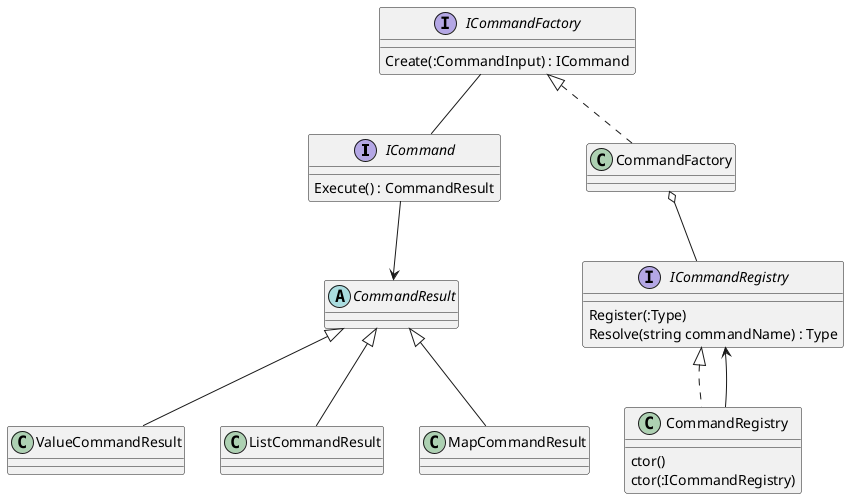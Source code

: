 @startuml class

interface ICommand {
    Execute() : CommandResult
}

abstract class CommandResult

class ValueCommandResult
CommandResult <|-- ValueCommandResult

class ListCommandResult
CommandResult <|-- ListCommandResult

class MapCommandResult
CommandResult <|-- MapCommandResult

ICommand --> CommandResult

interface ICommandFactory {
    Create(:CommandInput) : ICommand
}

interface ICommandRegistry {
    Register(:Type)
    Resolve(string commandName) : Type
}

ICommandFactory -- ICommand

class CommandRegistry implements ICommandRegistry {
    ctor()
    ctor(:ICommandRegistry)
}
CommandRegistry --> ICommandRegistry

class CommandFactory implements ICommandFactory
CommandFactory o-- ICommandRegistry

@enduml